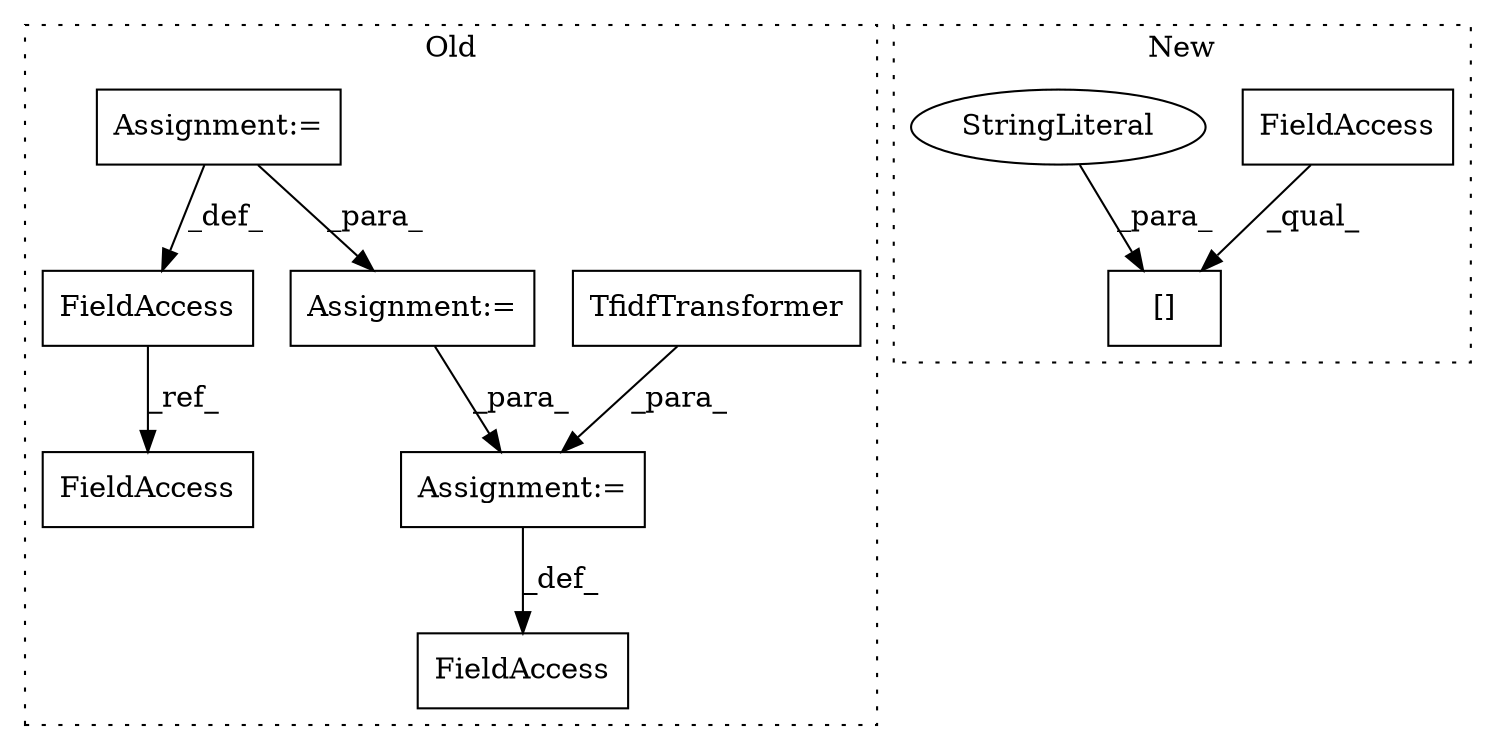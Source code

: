 digraph G {
subgraph cluster0 {
1 [label="TfidfTransformer" a="32" s="4298,4320" l="17,1" shape="box"];
4 [label="FieldAccess" a="22" s="4283" l="14" shape="box"];
5 [label="Assignment:=" a="7" s="4297" l="1" shape="box"];
6 [label="Assignment:=" a="7" s="4173" l="1" shape="box"];
7 [label="FieldAccess" a="22" s="4163" l="10" shape="box"];
8 [label="FieldAccess" a="22" s="4212" l="10" shape="box"];
9 [label="Assignment:=" a="7" s="4211" l="1" shape="box"];
label = "Old";
style="dotted";
}
subgraph cluster1 {
2 [label="[]" a="2" s="6909,6935" l="19,1" shape="box"];
3 [label="FieldAccess" a="22" s="6909" l="18" shape="box"];
10 [label="StringLiteral" a="45" s="6928" l="7" shape="ellipse"];
label = "New";
style="dotted";
}
1 -> 5 [label="_para_"];
3 -> 2 [label="_qual_"];
5 -> 4 [label="_def_"];
6 -> 7 [label="_def_"];
6 -> 9 [label="_para_"];
7 -> 8 [label="_ref_"];
9 -> 5 [label="_para_"];
10 -> 2 [label="_para_"];
}